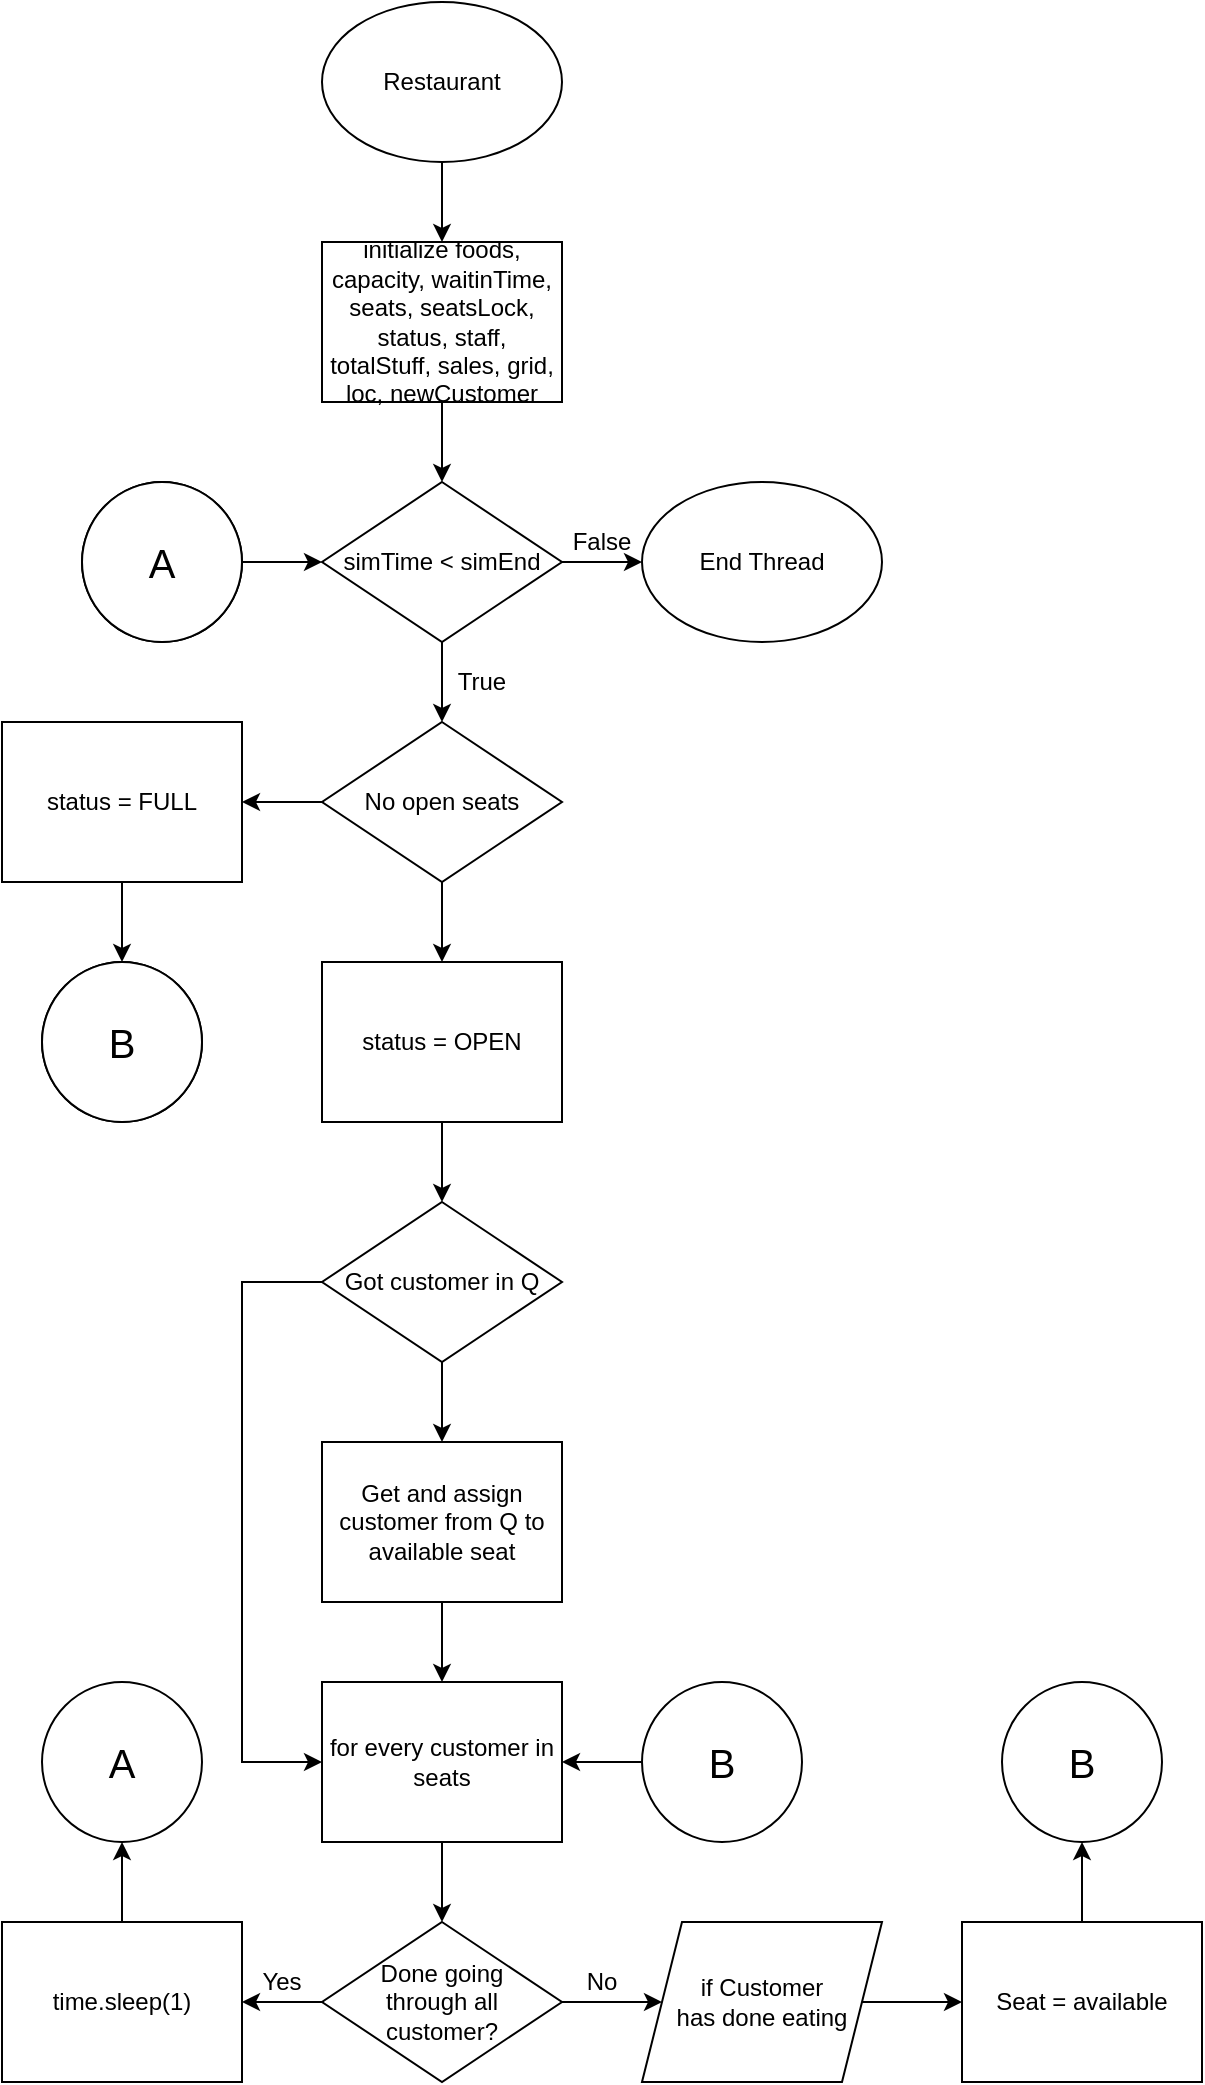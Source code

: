 <mxfile version="15.8.7" type="device"><diagram id="C5RBs43oDa-KdzZeNtuy" name="Page-1"><mxGraphModel dx="1102" dy="865" grid="1" gridSize="10" guides="1" tooltips="1" connect="1" arrows="1" fold="1" page="1" pageScale="1" pageWidth="827" pageHeight="1169" background="#ffffff" math="0" shadow="0"><root><mxCell id="WIyWlLk6GJQsqaUBKTNV-0"/><mxCell id="WIyWlLk6GJQsqaUBKTNV-1" parent="WIyWlLk6GJQsqaUBKTNV-0"/><mxCell id="qgsHLQbK_LGcOg3Q_rqk-3" value="" style="edgeStyle=orthogonalEdgeStyle;rounded=0;orthogonalLoop=1;jettySize=auto;html=1;" edge="1" parent="WIyWlLk6GJQsqaUBKTNV-1" source="qgsHLQbK_LGcOg3Q_rqk-0" target="qgsHLQbK_LGcOg3Q_rqk-1"><mxGeometry relative="1" as="geometry"/></mxCell><mxCell id="qgsHLQbK_LGcOg3Q_rqk-0" value="Restaurant" style="ellipse;whiteSpace=wrap;html=1;" vertex="1" parent="WIyWlLk6GJQsqaUBKTNV-1"><mxGeometry x="360" width="120" height="80" as="geometry"/></mxCell><mxCell id="qgsHLQbK_LGcOg3Q_rqk-4" value="" style="edgeStyle=orthogonalEdgeStyle;rounded=0;orthogonalLoop=1;jettySize=auto;html=1;" edge="1" parent="WIyWlLk6GJQsqaUBKTNV-1" source="qgsHLQbK_LGcOg3Q_rqk-1" target="qgsHLQbK_LGcOg3Q_rqk-2"><mxGeometry relative="1" as="geometry"/></mxCell><mxCell id="qgsHLQbK_LGcOg3Q_rqk-1" value="initialize foods, capacity, waitinTime, seats, seatsLock, status, staff, totalStuff, sales, grid, loc, newCustomer" style="rounded=0;whiteSpace=wrap;html=1;" vertex="1" parent="WIyWlLk6GJQsqaUBKTNV-1"><mxGeometry x="360" y="120" width="120" height="80" as="geometry"/></mxCell><mxCell id="qgsHLQbK_LGcOg3Q_rqk-7" value="" style="edgeStyle=orthogonalEdgeStyle;rounded=0;orthogonalLoop=1;jettySize=auto;html=1;" edge="1" parent="WIyWlLk6GJQsqaUBKTNV-1" source="qgsHLQbK_LGcOg3Q_rqk-2" target="qgsHLQbK_LGcOg3Q_rqk-6"><mxGeometry relative="1" as="geometry"/></mxCell><mxCell id="qgsHLQbK_LGcOg3Q_rqk-38" value="" style="edgeStyle=orthogonalEdgeStyle;rounded=0;orthogonalLoop=1;jettySize=auto;html=1;" edge="1" parent="WIyWlLk6GJQsqaUBKTNV-1" source="qgsHLQbK_LGcOg3Q_rqk-2" target="qgsHLQbK_LGcOg3Q_rqk-37"><mxGeometry relative="1" as="geometry"/></mxCell><mxCell id="qgsHLQbK_LGcOg3Q_rqk-2" value="simTime &amp;lt; simEnd" style="rhombus;whiteSpace=wrap;html=1;" vertex="1" parent="WIyWlLk6GJQsqaUBKTNV-1"><mxGeometry x="360" y="240" width="120" height="80" as="geometry"/></mxCell><mxCell id="qgsHLQbK_LGcOg3Q_rqk-9" value="" style="edgeStyle=orthogonalEdgeStyle;rounded=0;orthogonalLoop=1;jettySize=auto;html=1;exitX=0;exitY=0.5;exitDx=0;exitDy=0;entryX=1;entryY=0.5;entryDx=0;entryDy=0;" edge="1" parent="WIyWlLk6GJQsqaUBKTNV-1" source="qgsHLQbK_LGcOg3Q_rqk-6" target="qgsHLQbK_LGcOg3Q_rqk-10"><mxGeometry relative="1" as="geometry"><mxPoint x="420" y="480" as="targetPoint"/></mxGeometry></mxCell><mxCell id="qgsHLQbK_LGcOg3Q_rqk-14" value="" style="edgeStyle=orthogonalEdgeStyle;rounded=0;orthogonalLoop=1;jettySize=auto;html=1;" edge="1" parent="WIyWlLk6GJQsqaUBKTNV-1" source="qgsHLQbK_LGcOg3Q_rqk-6" target="qgsHLQbK_LGcOg3Q_rqk-11"><mxGeometry relative="1" as="geometry"/></mxCell><mxCell id="qgsHLQbK_LGcOg3Q_rqk-6" value="No open seats" style="rhombus;whiteSpace=wrap;html=1;" vertex="1" parent="WIyWlLk6GJQsqaUBKTNV-1"><mxGeometry x="360" y="360" width="120" height="80" as="geometry"/></mxCell><mxCell id="qgsHLQbK_LGcOg3Q_rqk-45" value="" style="edgeStyle=orthogonalEdgeStyle;rounded=0;orthogonalLoop=1;jettySize=auto;html=1;" edge="1" parent="WIyWlLk6GJQsqaUBKTNV-1" source="qgsHLQbK_LGcOg3Q_rqk-10" target="qgsHLQbK_LGcOg3Q_rqk-44"><mxGeometry relative="1" as="geometry"/></mxCell><mxCell id="qgsHLQbK_LGcOg3Q_rqk-10" value="status = FULL" style="rounded=0;whiteSpace=wrap;html=1;" vertex="1" parent="WIyWlLk6GJQsqaUBKTNV-1"><mxGeometry x="200" y="360" width="120" height="80" as="geometry"/></mxCell><mxCell id="qgsHLQbK_LGcOg3Q_rqk-13" value="" style="edgeStyle=orthogonalEdgeStyle;rounded=0;orthogonalLoop=1;jettySize=auto;html=1;" edge="1" parent="WIyWlLk6GJQsqaUBKTNV-1" source="qgsHLQbK_LGcOg3Q_rqk-11" target="qgsHLQbK_LGcOg3Q_rqk-12"><mxGeometry relative="1" as="geometry"/></mxCell><mxCell id="qgsHLQbK_LGcOg3Q_rqk-11" value="status = OPEN" style="rounded=0;whiteSpace=wrap;html=1;" vertex="1" parent="WIyWlLk6GJQsqaUBKTNV-1"><mxGeometry x="360" y="480" width="120" height="80" as="geometry"/></mxCell><mxCell id="qgsHLQbK_LGcOg3Q_rqk-17" value="" style="edgeStyle=orthogonalEdgeStyle;rounded=0;orthogonalLoop=1;jettySize=auto;html=1;" edge="1" parent="WIyWlLk6GJQsqaUBKTNV-1" source="qgsHLQbK_LGcOg3Q_rqk-12" target="qgsHLQbK_LGcOg3Q_rqk-15"><mxGeometry relative="1" as="geometry"/></mxCell><mxCell id="qgsHLQbK_LGcOg3Q_rqk-18" style="edgeStyle=orthogonalEdgeStyle;rounded=0;orthogonalLoop=1;jettySize=auto;html=1;entryX=0;entryY=0.5;entryDx=0;entryDy=0;" edge="1" parent="WIyWlLk6GJQsqaUBKTNV-1" source="qgsHLQbK_LGcOg3Q_rqk-12" target="qgsHLQbK_LGcOg3Q_rqk-16"><mxGeometry relative="1" as="geometry"><Array as="points"><mxPoint x="320" y="640"/><mxPoint x="320" y="880"/></Array></mxGeometry></mxCell><mxCell id="qgsHLQbK_LGcOg3Q_rqk-12" value="Got customer in Q" style="rhombus;whiteSpace=wrap;html=1;" vertex="1" parent="WIyWlLk6GJQsqaUBKTNV-1"><mxGeometry x="360" y="600" width="120" height="80" as="geometry"/></mxCell><mxCell id="qgsHLQbK_LGcOg3Q_rqk-20" value="" style="edgeStyle=orthogonalEdgeStyle;rounded=0;orthogonalLoop=1;jettySize=auto;html=1;" edge="1" parent="WIyWlLk6GJQsqaUBKTNV-1" source="qgsHLQbK_LGcOg3Q_rqk-15" target="qgsHLQbK_LGcOg3Q_rqk-16"><mxGeometry relative="1" as="geometry"/></mxCell><mxCell id="qgsHLQbK_LGcOg3Q_rqk-15" value="Get and assign customer from Q to available seat" style="rounded=0;whiteSpace=wrap;html=1;" vertex="1" parent="WIyWlLk6GJQsqaUBKTNV-1"><mxGeometry x="360" y="720" width="120" height="80" as="geometry"/></mxCell><mxCell id="qgsHLQbK_LGcOg3Q_rqk-26" value="" style="edgeStyle=orthogonalEdgeStyle;rounded=0;orthogonalLoop=1;jettySize=auto;html=1;" edge="1" parent="WIyWlLk6GJQsqaUBKTNV-1" source="qgsHLQbK_LGcOg3Q_rqk-16" target="qgsHLQbK_LGcOg3Q_rqk-25"><mxGeometry relative="1" as="geometry"/></mxCell><mxCell id="qgsHLQbK_LGcOg3Q_rqk-16" value="for every customer in seats" style="rounded=0;whiteSpace=wrap;html=1;" vertex="1" parent="WIyWlLk6GJQsqaUBKTNV-1"><mxGeometry x="360" y="840" width="120" height="80" as="geometry"/></mxCell><mxCell id="qgsHLQbK_LGcOg3Q_rqk-22" value="" style="edgeStyle=orthogonalEdgeStyle;rounded=0;orthogonalLoop=1;jettySize=auto;html=1;" edge="1" parent="WIyWlLk6GJQsqaUBKTNV-1" source="qgsHLQbK_LGcOg3Q_rqk-19" target="qgsHLQbK_LGcOg3Q_rqk-21"><mxGeometry relative="1" as="geometry"/></mxCell><mxCell id="qgsHLQbK_LGcOg3Q_rqk-19" value="if Customer &lt;br&gt;has done eating" style="shape=parallelogram;perimeter=parallelogramPerimeter;whiteSpace=wrap;html=1;fixedSize=1;" vertex="1" parent="WIyWlLk6GJQsqaUBKTNV-1"><mxGeometry x="520" y="960" width="120" height="80" as="geometry"/></mxCell><mxCell id="qgsHLQbK_LGcOg3Q_rqk-41" value="" style="edgeStyle=orthogonalEdgeStyle;rounded=0;orthogonalLoop=1;jettySize=auto;html=1;" edge="1" parent="WIyWlLk6GJQsqaUBKTNV-1" source="qgsHLQbK_LGcOg3Q_rqk-21" target="qgsHLQbK_LGcOg3Q_rqk-40"><mxGeometry relative="1" as="geometry"/></mxCell><mxCell id="qgsHLQbK_LGcOg3Q_rqk-21" value="Seat = available" style="rounded=0;whiteSpace=wrap;html=1;" vertex="1" parent="WIyWlLk6GJQsqaUBKTNV-1"><mxGeometry x="680" y="960" width="120" height="80" as="geometry"/></mxCell><mxCell id="qgsHLQbK_LGcOg3Q_rqk-27" value="" style="edgeStyle=orthogonalEdgeStyle;rounded=0;orthogonalLoop=1;jettySize=auto;html=1;" edge="1" parent="WIyWlLk6GJQsqaUBKTNV-1" source="qgsHLQbK_LGcOg3Q_rqk-25" target="qgsHLQbK_LGcOg3Q_rqk-19"><mxGeometry relative="1" as="geometry"/></mxCell><mxCell id="qgsHLQbK_LGcOg3Q_rqk-29" value="" style="edgeStyle=orthogonalEdgeStyle;rounded=0;orthogonalLoop=1;jettySize=auto;html=1;" edge="1" parent="WIyWlLk6GJQsqaUBKTNV-1" source="qgsHLQbK_LGcOg3Q_rqk-25" target="qgsHLQbK_LGcOg3Q_rqk-28"><mxGeometry relative="1" as="geometry"/></mxCell><mxCell id="qgsHLQbK_LGcOg3Q_rqk-25" value="Done going &lt;br&gt;through all &lt;br&gt;customer?" style="rhombus;whiteSpace=wrap;html=1;" vertex="1" parent="WIyWlLk6GJQsqaUBKTNV-1"><mxGeometry x="360" y="960" width="120" height="80" as="geometry"/></mxCell><mxCell id="qgsHLQbK_LGcOg3Q_rqk-31" style="edgeStyle=orthogonalEdgeStyle;rounded=0;orthogonalLoop=1;jettySize=auto;html=1;entryX=0.5;entryY=1;entryDx=0;entryDy=0;" edge="1" parent="WIyWlLk6GJQsqaUBKTNV-1" source="qgsHLQbK_LGcOg3Q_rqk-28" target="qgsHLQbK_LGcOg3Q_rqk-30"><mxGeometry relative="1" as="geometry"/></mxCell><mxCell id="qgsHLQbK_LGcOg3Q_rqk-28" value="time.sleep(1)" style="rounded=0;whiteSpace=wrap;html=1;" vertex="1" parent="WIyWlLk6GJQsqaUBKTNV-1"><mxGeometry x="200" y="960" width="120" height="80" as="geometry"/></mxCell><mxCell id="qgsHLQbK_LGcOg3Q_rqk-30" value="A" style="ellipse;whiteSpace=wrap;html=1;aspect=fixed;fontSize=20;" vertex="1" parent="WIyWlLk6GJQsqaUBKTNV-1"><mxGeometry x="220" y="840" width="80" height="80" as="geometry"/></mxCell><mxCell id="qgsHLQbK_LGcOg3Q_rqk-33" value="" style="edgeStyle=orthogonalEdgeStyle;rounded=0;orthogonalLoop=1;jettySize=auto;html=1;" edge="1" parent="WIyWlLk6GJQsqaUBKTNV-1" source="qgsHLQbK_LGcOg3Q_rqk-32" target="qgsHLQbK_LGcOg3Q_rqk-2"><mxGeometry relative="1" as="geometry"/></mxCell><mxCell id="qgsHLQbK_LGcOg3Q_rqk-32" value="A" style="ellipse;whiteSpace=wrap;html=1;aspect=fixed;" vertex="1" parent="WIyWlLk6GJQsqaUBKTNV-1"><mxGeometry x="240" y="240" width="80" height="80" as="geometry"/></mxCell><mxCell id="qgsHLQbK_LGcOg3Q_rqk-34" value="Yes" style="text;html=1;strokeColor=none;fillColor=none;align=center;verticalAlign=middle;whiteSpace=wrap;rounded=0;" vertex="1" parent="WIyWlLk6GJQsqaUBKTNV-1"><mxGeometry x="320" y="970" width="40" height="40" as="geometry"/></mxCell><mxCell id="qgsHLQbK_LGcOg3Q_rqk-35" value="No" style="text;html=1;strokeColor=none;fillColor=none;align=center;verticalAlign=middle;whiteSpace=wrap;rounded=0;" vertex="1" parent="WIyWlLk6GJQsqaUBKTNV-1"><mxGeometry x="480" y="970" width="40" height="40" as="geometry"/></mxCell><mxCell id="qgsHLQbK_LGcOg3Q_rqk-36" value="True" style="text;html=1;strokeColor=none;fillColor=none;align=center;verticalAlign=middle;whiteSpace=wrap;rounded=0;" vertex="1" parent="WIyWlLk6GJQsqaUBKTNV-1"><mxGeometry x="420" y="320" width="40" height="40" as="geometry"/></mxCell><mxCell id="qgsHLQbK_LGcOg3Q_rqk-37" value="End Thread" style="ellipse;whiteSpace=wrap;html=1;" vertex="1" parent="WIyWlLk6GJQsqaUBKTNV-1"><mxGeometry x="520" y="240" width="120" height="80" as="geometry"/></mxCell><mxCell id="qgsHLQbK_LGcOg3Q_rqk-39" value="False" style="text;html=1;strokeColor=none;fillColor=none;align=center;verticalAlign=middle;whiteSpace=wrap;rounded=0;" vertex="1" parent="WIyWlLk6GJQsqaUBKTNV-1"><mxGeometry x="480" y="250" width="40" height="40" as="geometry"/></mxCell><mxCell id="qgsHLQbK_LGcOg3Q_rqk-40" value="B" style="ellipse;whiteSpace=wrap;html=1;aspect=fixed;fontSize=20;" vertex="1" parent="WIyWlLk6GJQsqaUBKTNV-1"><mxGeometry x="700" y="840" width="80" height="80" as="geometry"/></mxCell><mxCell id="qgsHLQbK_LGcOg3Q_rqk-43" value="" style="edgeStyle=orthogonalEdgeStyle;rounded=0;orthogonalLoop=1;jettySize=auto;html=1;" edge="1" parent="WIyWlLk6GJQsqaUBKTNV-1" source="qgsHLQbK_LGcOg3Q_rqk-42" target="qgsHLQbK_LGcOg3Q_rqk-16"><mxGeometry relative="1" as="geometry"/></mxCell><mxCell id="qgsHLQbK_LGcOg3Q_rqk-42" value="B" style="ellipse;whiteSpace=wrap;html=1;aspect=fixed;fontSize=20;" vertex="1" parent="WIyWlLk6GJQsqaUBKTNV-1"><mxGeometry x="520" y="840" width="80" height="80" as="geometry"/></mxCell><mxCell id="qgsHLQbK_LGcOg3Q_rqk-44" value="B" style="ellipse;whiteSpace=wrap;html=1;aspect=fixed;" vertex="1" parent="WIyWlLk6GJQsqaUBKTNV-1"><mxGeometry x="220" y="480" width="80" height="80" as="geometry"/></mxCell><mxCell id="qgsHLQbK_LGcOg3Q_rqk-46" value="A" style="ellipse;whiteSpace=wrap;html=1;aspect=fixed;fontSize=20;" vertex="1" parent="WIyWlLk6GJQsqaUBKTNV-1"><mxGeometry x="240" y="240" width="80" height="80" as="geometry"/></mxCell><mxCell id="qgsHLQbK_LGcOg3Q_rqk-47" value="B" style="ellipse;whiteSpace=wrap;html=1;aspect=fixed;fontSize=20;" vertex="1" parent="WIyWlLk6GJQsqaUBKTNV-1"><mxGeometry x="220" y="480" width="80" height="80" as="geometry"/></mxCell></root></mxGraphModel></diagram></mxfile>
